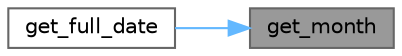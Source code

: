 digraph "get_month"
{
 // LATEX_PDF_SIZE
  bgcolor="transparent";
  edge [fontname=Helvetica,fontsize=10,labelfontname=Helvetica,labelfontsize=10];
  node [fontname=Helvetica,fontsize=10,shape=box,height=0.2,width=0.4];
  rankdir="RL";
  Node1 [id="Node000001",label="get_month",height=0.2,width=0.4,color="gray40", fillcolor="grey60", style="filled", fontcolor="black",tooltip="Get the month in BCD format."];
  Node1 -> Node2 [id="edge1_Node000001_Node000002",dir="back",color="steelblue1",style="solid",tooltip=" "];
  Node2 [id="Node000002",label="get_full_date",height=0.2,width=0.4,color="grey40", fillcolor="white", style="filled",URL="$ds1307_8c.html#a9cbcbb331fb92c6c7ed9b202b2290bff",tooltip="Get the date in BCD format."];
}
